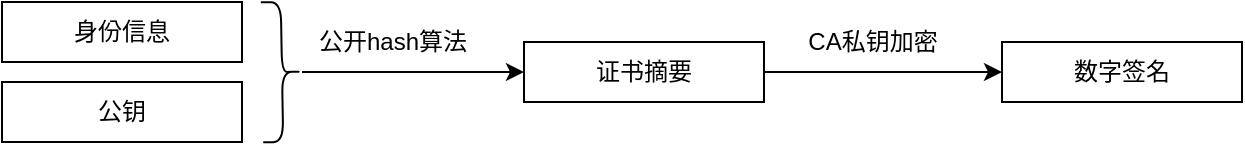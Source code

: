 <mxfile version="12.9.13" type="device"><diagram id="Q_PohjF897bF-rbnx58a" name="Page-1"><mxGraphModel dx="1086" dy="785" grid="1" gridSize="10" guides="1" tooltips="1" connect="1" arrows="1" fold="1" page="1" pageScale="1" pageWidth="827" pageHeight="1169" math="0" shadow="0"><root><mxCell id="0"/><mxCell id="1" parent="0"/><mxCell id="Lo9NMgi9Akgm1xKDqX9R-1" value="身份信息" style="rounded=0;whiteSpace=wrap;html=1;" vertex="1" parent="1"><mxGeometry x="80" y="160" width="120" height="30" as="geometry"/></mxCell><mxCell id="Lo9NMgi9Akgm1xKDqX9R-2" value="公钥" style="rounded=0;whiteSpace=wrap;html=1;" vertex="1" parent="1"><mxGeometry x="80" y="200" width="120" height="30" as="geometry"/></mxCell><mxCell id="Lo9NMgi9Akgm1xKDqX9R-9" style="edgeStyle=orthogonalEdgeStyle;rounded=0;orthogonalLoop=1;jettySize=auto;html=1;entryX=0;entryY=0.5;entryDx=0;entryDy=0;" edge="1" parent="1" source="Lo9NMgi9Akgm1xKDqX9R-3" target="Lo9NMgi9Akgm1xKDqX9R-7"><mxGeometry relative="1" as="geometry"/></mxCell><mxCell id="Lo9NMgi9Akgm1xKDqX9R-3" value="" style="shape=curlyBracket;whiteSpace=wrap;html=1;rounded=1;rotation=-181;" vertex="1" parent="1"><mxGeometry x="210" y="160" width="20" height="70" as="geometry"/></mxCell><mxCell id="Lo9NMgi9Akgm1xKDqX9R-11" style="edgeStyle=orthogonalEdgeStyle;rounded=0;orthogonalLoop=1;jettySize=auto;html=1;entryX=0;entryY=0.5;entryDx=0;entryDy=0;" edge="1" parent="1" source="Lo9NMgi9Akgm1xKDqX9R-7" target="Lo9NMgi9Akgm1xKDqX9R-8"><mxGeometry relative="1" as="geometry"/></mxCell><mxCell id="Lo9NMgi9Akgm1xKDqX9R-7" value="证书摘要" style="rounded=0;whiteSpace=wrap;html=1;" vertex="1" parent="1"><mxGeometry x="341" y="180" width="120" height="30" as="geometry"/></mxCell><mxCell id="Lo9NMgi9Akgm1xKDqX9R-8" value="数字签名" style="rounded=0;whiteSpace=wrap;html=1;" vertex="1" parent="1"><mxGeometry x="580" y="180" width="120" height="30" as="geometry"/></mxCell><mxCell id="Lo9NMgi9Akgm1xKDqX9R-13" value="公开hash算法" style="text;html=1;strokeColor=none;fillColor=none;align=center;verticalAlign=middle;whiteSpace=wrap;rounded=0;" vertex="1" parent="1"><mxGeometry x="230" y="170" width="91" height="20" as="geometry"/></mxCell><mxCell id="Lo9NMgi9Akgm1xKDqX9R-14" value="CA私钥加密" style="text;html=1;strokeColor=none;fillColor=none;align=center;verticalAlign=middle;whiteSpace=wrap;rounded=0;" vertex="1" parent="1"><mxGeometry x="470" y="170" width="91" height="20" as="geometry"/></mxCell></root></mxGraphModel></diagram></mxfile>